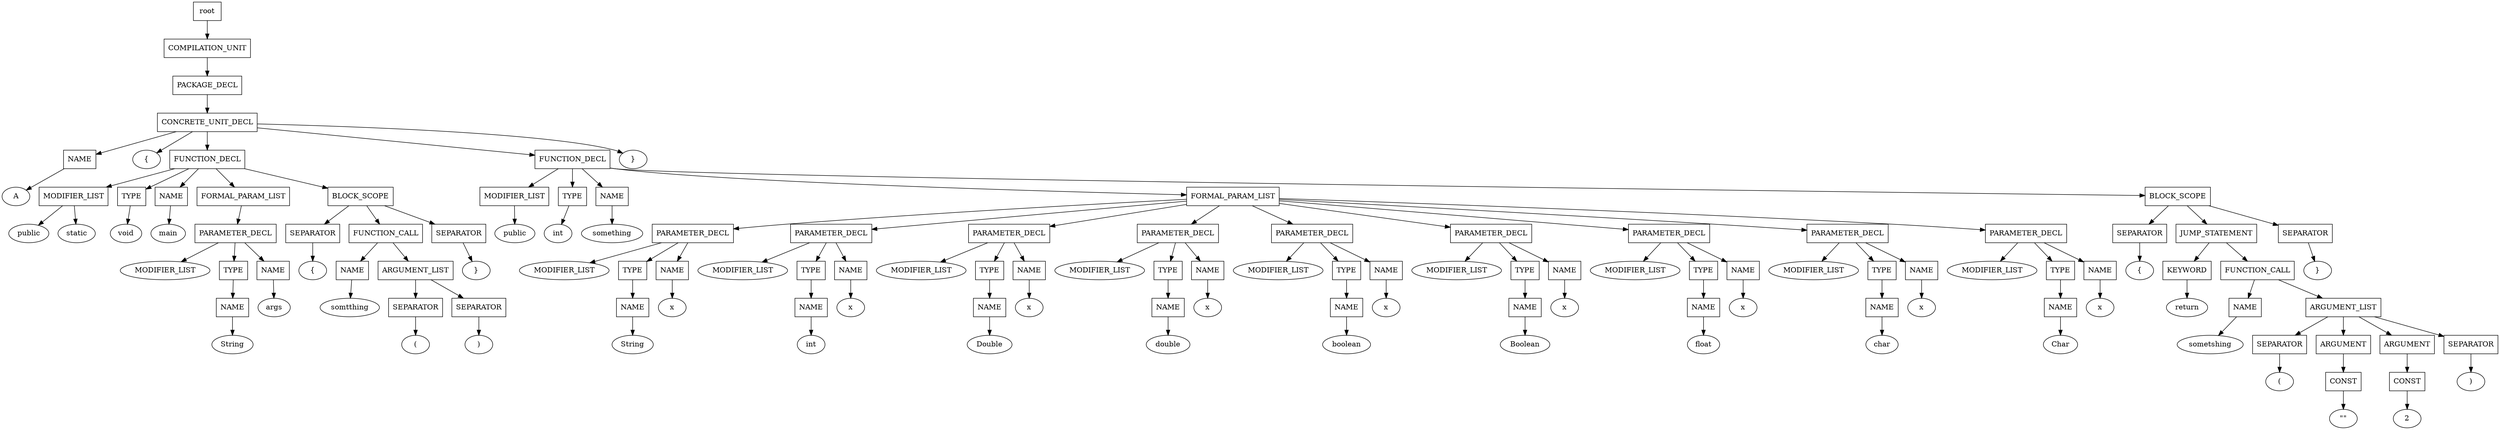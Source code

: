 digraph G {
	splines="TRUE";
	n_0 [label="root", shape="rectangle"]
	n_0 -> n_1
	n_1 [label="COMPILATION_UNIT", shape="rectangle"]
	n_1 -> n_2
	n_2 [label="PACKAGE_DECL", shape="rectangle"]
	n_2 -> n_3
	n_3 [label="CONCRETE_UNIT_DECL", shape="rectangle"]
	n_3 -> n_4
	n_4 [label="NAME", shape="rectangle"]
	n_4 -> n_9
	n_9 [label="A", shape="ellipse"]
	n_3 -> n_5
	n_5 [label="{", shape="ellipse"]
	n_3 -> n_6
	n_6 [label="FUNCTION_DECL", shape="rectangle"]
	n_6 -> n_10
	n_10 [label="MODIFIER_LIST", shape="rectangle"]
	n_10 -> n_20
	n_20 [label="public", shape="ellipse"]
	n_10 -> n_21
	n_21 [label="static", shape="ellipse"]
	n_6 -> n_11
	n_11 [label="TYPE", shape="rectangle"]
	n_11 -> n_22
	n_22 [label="void", shape="ellipse"]
	n_6 -> n_12
	n_12 [label="NAME", shape="rectangle"]
	n_12 -> n_23
	n_23 [label="main", shape="ellipse"]
	n_6 -> n_13
	n_13 [label="FORMAL_PARAM_LIST", shape="rectangle"]
	n_13 -> n_24
	n_24 [label="PARAMETER_DECL", shape="rectangle"]
	n_24 -> n_43
	n_43 [label="MODIFIER_LIST", shape="ellipse"]
	n_24 -> n_44
	n_44 [label="TYPE", shape="rectangle"]
	n_44 -> n_81
	n_81 [label="NAME", shape="rectangle"]
	n_81 -> n_107
	n_107 [label="String", shape="ellipse"]
	n_24 -> n_45
	n_45 [label="NAME", shape="rectangle"]
	n_45 -> n_82
	n_82 [label="args", shape="ellipse"]
	n_6 -> n_14
	n_14 [label="BLOCK_SCOPE", shape="rectangle"]
	n_14 -> n_25
	n_25 [label="SEPARATOR", shape="rectangle"]
	n_25 -> n_46
	n_46 [label="{", shape="ellipse"]
	n_14 -> n_26
	n_26 [label="FUNCTION_CALL", shape="rectangle"]
	n_26 -> n_47
	n_47 [label="NAME", shape="rectangle"]
	n_47 -> n_83
	n_83 [label="somtthing", shape="ellipse"]
	n_26 -> n_48
	n_48 [label="ARGUMENT_LIST", shape="rectangle"]
	n_48 -> n_84
	n_84 [label="SEPARATOR", shape="rectangle"]
	n_84 -> n_108
	n_108 [label="(", shape="ellipse"]
	n_48 -> n_85
	n_85 [label="SEPARATOR", shape="rectangle"]
	n_85 -> n_109
	n_109 [label=")", shape="ellipse"]
	n_14 -> n_27
	n_27 [label="SEPARATOR", shape="rectangle"]
	n_27 -> n_49
	n_49 [label="}", shape="ellipse"]
	n_3 -> n_7
	n_7 [label="FUNCTION_DECL", shape="rectangle"]
	n_7 -> n_15
	n_15 [label="MODIFIER_LIST", shape="rectangle"]
	n_15 -> n_28
	n_28 [label="public", shape="ellipse"]
	n_7 -> n_16
	n_16 [label="TYPE", shape="rectangle"]
	n_16 -> n_29
	n_29 [label="int", shape="ellipse"]
	n_7 -> n_17
	n_17 [label="NAME", shape="rectangle"]
	n_17 -> n_30
	n_30 [label="something", shape="ellipse"]
	n_7 -> n_18
	n_18 [label="FORMAL_PARAM_LIST", shape="rectangle"]
	n_18 -> n_31
	n_31 [label="PARAMETER_DECL", shape="rectangle"]
	n_31 -> n_50
	n_50 [label="MODIFIER_LIST", shape="ellipse"]
	n_31 -> n_51
	n_51 [label="TYPE", shape="rectangle"]
	n_51 -> n_86
	n_86 [label="NAME", shape="rectangle"]
	n_86 -> n_110
	n_110 [label="String", shape="ellipse"]
	n_31 -> n_52
	n_52 [label="NAME", shape="rectangle"]
	n_52 -> n_87
	n_87 [label="x", shape="ellipse"]
	n_18 -> n_32
	n_32 [label="PARAMETER_DECL", shape="rectangle"]
	n_32 -> n_53
	n_53 [label="MODIFIER_LIST", shape="ellipse"]
	n_32 -> n_54
	n_54 [label="TYPE", shape="rectangle"]
	n_54 -> n_88
	n_88 [label="NAME", shape="rectangle"]
	n_88 -> n_111
	n_111 [label="int", shape="ellipse"]
	n_32 -> n_55
	n_55 [label="NAME", shape="rectangle"]
	n_55 -> n_89
	n_89 [label="x", shape="ellipse"]
	n_18 -> n_33
	n_33 [label="PARAMETER_DECL", shape="rectangle"]
	n_33 -> n_56
	n_56 [label="MODIFIER_LIST", shape="ellipse"]
	n_33 -> n_57
	n_57 [label="TYPE", shape="rectangle"]
	n_57 -> n_90
	n_90 [label="NAME", shape="rectangle"]
	n_90 -> n_112
	n_112 [label="Double", shape="ellipse"]
	n_33 -> n_58
	n_58 [label="NAME", shape="rectangle"]
	n_58 -> n_91
	n_91 [label="x", shape="ellipse"]
	n_18 -> n_34
	n_34 [label="PARAMETER_DECL", shape="rectangle"]
	n_34 -> n_59
	n_59 [label="MODIFIER_LIST", shape="ellipse"]
	n_34 -> n_60
	n_60 [label="TYPE", shape="rectangle"]
	n_60 -> n_92
	n_92 [label="NAME", shape="rectangle"]
	n_92 -> n_113
	n_113 [label="double", shape="ellipse"]
	n_34 -> n_61
	n_61 [label="NAME", shape="rectangle"]
	n_61 -> n_93
	n_93 [label="x", shape="ellipse"]
	n_18 -> n_35
	n_35 [label="PARAMETER_DECL", shape="rectangle"]
	n_35 -> n_62
	n_62 [label="MODIFIER_LIST", shape="ellipse"]
	n_35 -> n_63
	n_63 [label="TYPE", shape="rectangle"]
	n_63 -> n_94
	n_94 [label="NAME", shape="rectangle"]
	n_94 -> n_114
	n_114 [label="boolean", shape="ellipse"]
	n_35 -> n_64
	n_64 [label="NAME", shape="rectangle"]
	n_64 -> n_95
	n_95 [label="x", shape="ellipse"]
	n_18 -> n_36
	n_36 [label="PARAMETER_DECL", shape="rectangle"]
	n_36 -> n_65
	n_65 [label="MODIFIER_LIST", shape="ellipse"]
	n_36 -> n_66
	n_66 [label="TYPE", shape="rectangle"]
	n_66 -> n_96
	n_96 [label="NAME", shape="rectangle"]
	n_96 -> n_115
	n_115 [label="Boolean", shape="ellipse"]
	n_36 -> n_67
	n_67 [label="NAME", shape="rectangle"]
	n_67 -> n_97
	n_97 [label="x", shape="ellipse"]
	n_18 -> n_37
	n_37 [label="PARAMETER_DECL", shape="rectangle"]
	n_37 -> n_68
	n_68 [label="MODIFIER_LIST", shape="ellipse"]
	n_37 -> n_69
	n_69 [label="TYPE", shape="rectangle"]
	n_69 -> n_98
	n_98 [label="NAME", shape="rectangle"]
	n_98 -> n_116
	n_116 [label="float", shape="ellipse"]
	n_37 -> n_70
	n_70 [label="NAME", shape="rectangle"]
	n_70 -> n_99
	n_99 [label="x", shape="ellipse"]
	n_18 -> n_38
	n_38 [label="PARAMETER_DECL", shape="rectangle"]
	n_38 -> n_71
	n_71 [label="MODIFIER_LIST", shape="ellipse"]
	n_38 -> n_72
	n_72 [label="TYPE", shape="rectangle"]
	n_72 -> n_100
	n_100 [label="NAME", shape="rectangle"]
	n_100 -> n_117
	n_117 [label="char", shape="ellipse"]
	n_38 -> n_73
	n_73 [label="NAME", shape="rectangle"]
	n_73 -> n_101
	n_101 [label="x", shape="ellipse"]
	n_18 -> n_39
	n_39 [label="PARAMETER_DECL", shape="rectangle"]
	n_39 -> n_74
	n_74 [label="MODIFIER_LIST", shape="ellipse"]
	n_39 -> n_75
	n_75 [label="TYPE", shape="rectangle"]
	n_75 -> n_102
	n_102 [label="NAME", shape="rectangle"]
	n_102 -> n_118
	n_118 [label="Char", shape="ellipse"]
	n_39 -> n_76
	n_76 [label="NAME", shape="rectangle"]
	n_76 -> n_103
	n_103 [label="x", shape="ellipse"]
	n_7 -> n_19
	n_19 [label="BLOCK_SCOPE", shape="rectangle"]
	n_19 -> n_40
	n_40 [label="SEPARATOR", shape="rectangle"]
	n_40 -> n_77
	n_77 [label="{", shape="ellipse"]
	n_19 -> n_41
	n_41 [label="JUMP_STATEMENT", shape="rectangle"]
	n_41 -> n_78
	n_78 [label="KEYWORD", shape="rectangle"]
	n_78 -> n_104
	n_104 [label="return", shape="ellipse"]
	n_41 -> n_79
	n_79 [label="FUNCTION_CALL", shape="rectangle"]
	n_79 -> n_105
	n_105 [label="NAME", shape="rectangle"]
	n_105 -> n_119
	n_119 [label="sometshing", shape="ellipse"]
	n_79 -> n_106
	n_106 [label="ARGUMENT_LIST", shape="rectangle"]
	n_106 -> n_120
	n_120 [label="SEPARATOR", shape="rectangle"]
	n_120 -> n_124
	n_124 [label="(", shape="ellipse"]
	n_106 -> n_121
	n_121 [label="ARGUMENT", shape="rectangle"]
	n_121 -> n_125
	n_125 [label="CONST", shape="rectangle"]
	n_125 -> n_128
	n_128 [label="\"\"", shape="ellipse"]
	n_106 -> n_122
	n_122 [label="ARGUMENT", shape="rectangle"]
	n_122 -> n_126
	n_126 [label="CONST", shape="rectangle"]
	n_126 -> n_129
	n_129 [label="2", shape="ellipse"]
	n_106 -> n_123
	n_123 [label="SEPARATOR", shape="rectangle"]
	n_123 -> n_127
	n_127 [label=")", shape="ellipse"]
	n_19 -> n_42
	n_42 [label="SEPARATOR", shape="rectangle"]
	n_42 -> n_80
	n_80 [label="}", shape="ellipse"]
	n_3 -> n_8
	n_8 [label="}", shape="ellipse"]
}